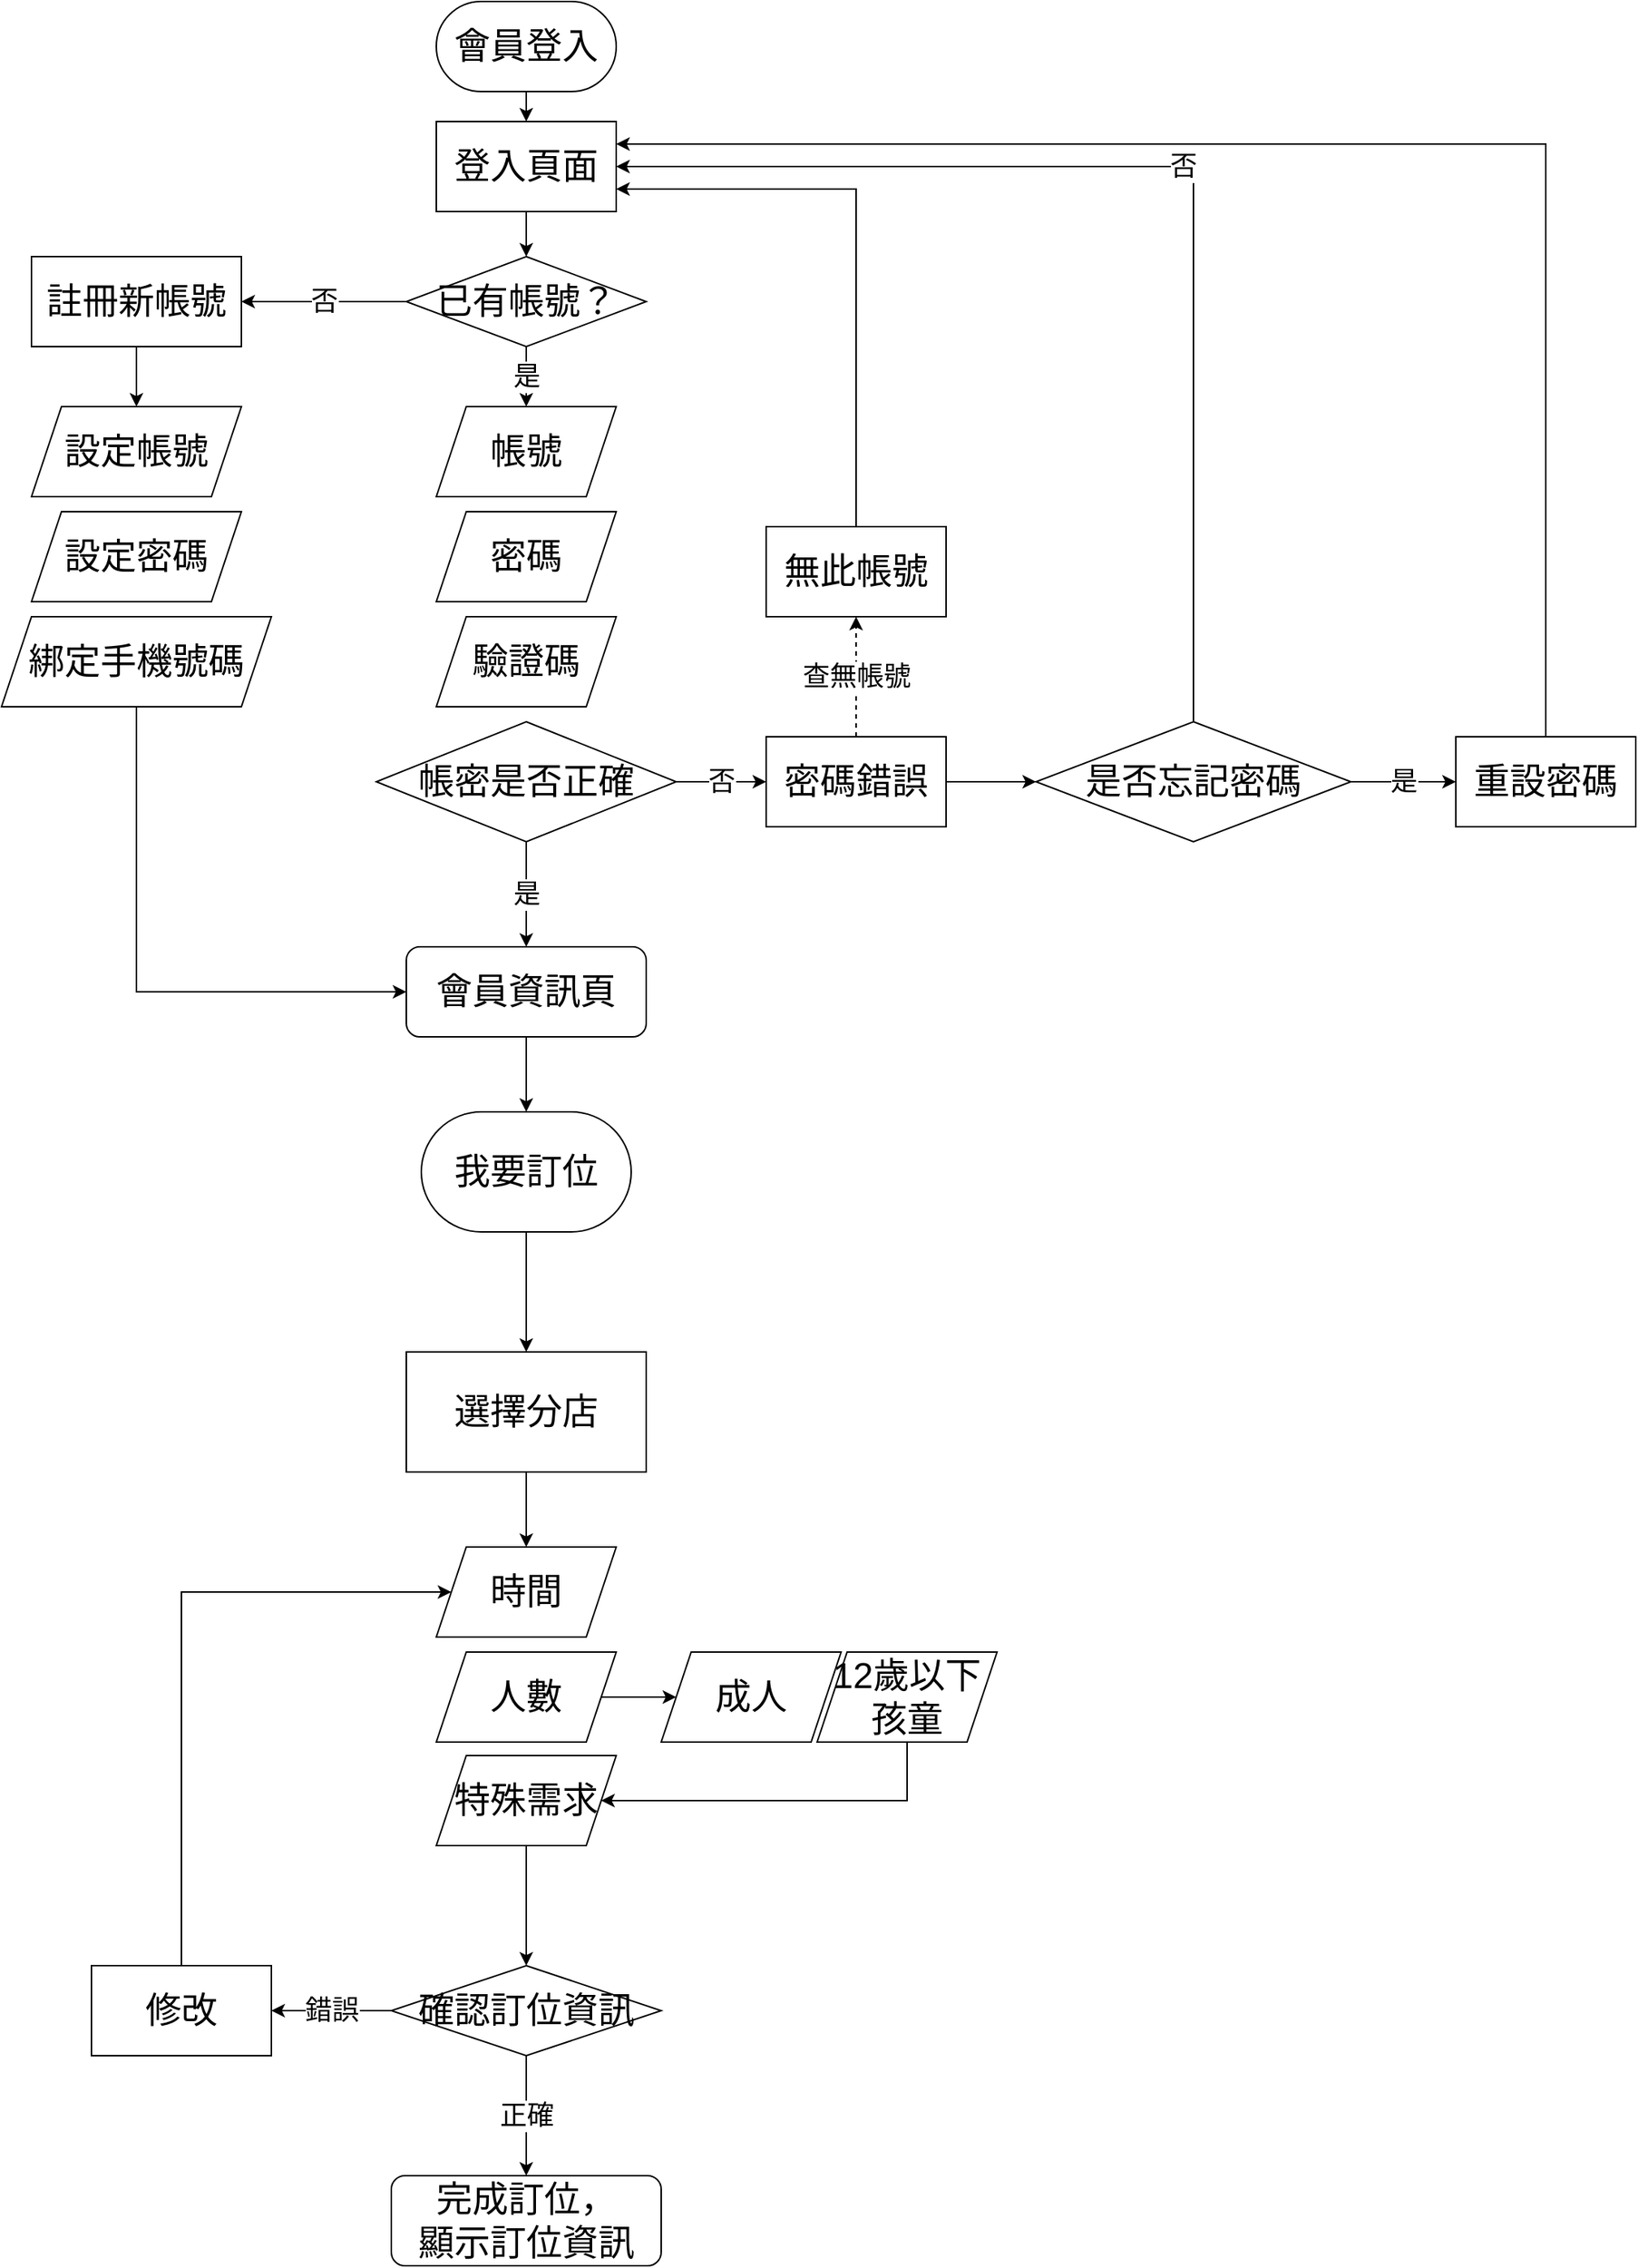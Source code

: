 <mxfile version="21.6.9" type="device">
  <diagram name="第 1 页" id="44M9uRVYmzfqMiuuIYVO">
    <mxGraphModel dx="3695" dy="1480" grid="1" gridSize="10" guides="1" tooltips="1" connect="1" arrows="1" fold="1" page="1" pageScale="1" pageWidth="827" pageHeight="1169" math="0" shadow="0">
      <root>
        <mxCell id="0" />
        <mxCell id="1" parent="0" />
        <mxCell id="rqZsj4YfixruR8fa0PoW-13" value="是" style="edgeStyle=orthogonalEdgeStyle;rounded=0;orthogonalLoop=1;jettySize=auto;html=1;exitX=0.5;exitY=1;exitDx=0;exitDy=0;fontSize=18;verticalAlign=middle;endArrow=classic;endFill=1;" parent="1" source="rqZsj4YfixruR8fa0PoW-8" target="rqZsj4YfixruR8fa0PoW-12" edge="1">
          <mxGeometry relative="1" as="geometry" />
        </mxCell>
        <mxCell id="rqZsj4YfixruR8fa0PoW-4" style="edgeStyle=orthogonalEdgeStyle;rounded=0;orthogonalLoop=1;jettySize=auto;html=1;exitX=0.5;exitY=1;exitDx=0;exitDy=0;entryX=0.5;entryY=0;entryDx=0;entryDy=0;" parent="1" source="rqZsj4YfixruR8fa0PoW-2" target="rqZsj4YfixruR8fa0PoW-3" edge="1">
          <mxGeometry relative="1" as="geometry" />
        </mxCell>
        <mxCell id="rqZsj4YfixruR8fa0PoW-2" value="會員登入" style="rounded=1;whiteSpace=wrap;html=1;arcSize=50;fontSize=24;" parent="1" vertex="1">
          <mxGeometry x="160" width="120" height="60" as="geometry" />
        </mxCell>
        <mxCell id="rqZsj4YfixruR8fa0PoW-9" style="edgeStyle=orthogonalEdgeStyle;rounded=0;orthogonalLoop=1;jettySize=auto;html=1;exitX=0.5;exitY=1;exitDx=0;exitDy=0;" parent="1" source="rqZsj4YfixruR8fa0PoW-3" target="ZCXyd6kbPxeff_Ooy05w-5" edge="1">
          <mxGeometry relative="1" as="geometry" />
        </mxCell>
        <mxCell id="rqZsj4YfixruR8fa0PoW-3" value="登入頁面" style="rounded=0;whiteSpace=wrap;html=1;fontSize=24;" parent="1" vertex="1">
          <mxGeometry x="160" y="80" width="120" height="60" as="geometry" />
        </mxCell>
        <mxCell id="rqZsj4YfixruR8fa0PoW-5" value="帳號" style="shape=parallelogram;perimeter=parallelogramPerimeter;whiteSpace=wrap;html=1;fixedSize=1;fontSize=24;" parent="1" vertex="1">
          <mxGeometry x="160" y="270" width="120" height="60" as="geometry" />
        </mxCell>
        <mxCell id="rqZsj4YfixruR8fa0PoW-6" value="密碼" style="shape=parallelogram;perimeter=parallelogramPerimeter;whiteSpace=wrap;html=1;fixedSize=1;fontSize=24;" parent="1" vertex="1">
          <mxGeometry x="160" y="340" width="120" height="60" as="geometry" />
        </mxCell>
        <mxCell id="rqZsj4YfixruR8fa0PoW-7" value="驗證碼" style="shape=parallelogram;perimeter=parallelogramPerimeter;whiteSpace=wrap;html=1;fixedSize=1;fontSize=24;" parent="1" vertex="1">
          <mxGeometry x="160" y="410" width="120" height="60" as="geometry" />
        </mxCell>
        <mxCell id="ZCXyd6kbPxeff_Ooy05w-3" value="否" style="edgeStyle=orthogonalEdgeStyle;rounded=0;orthogonalLoop=1;jettySize=auto;html=1;exitX=1;exitY=0.5;exitDx=0;exitDy=0;entryX=0;entryY=0.5;entryDx=0;entryDy=0;fontSize=18;" edge="1" parent="1" source="rqZsj4YfixruR8fa0PoW-8" target="ZCXyd6kbPxeff_Ooy05w-2">
          <mxGeometry relative="1" as="geometry" />
        </mxCell>
        <mxCell id="rqZsj4YfixruR8fa0PoW-8" value="帳密是否正確" style="rhombus;whiteSpace=wrap;html=1;fontSize=24;" parent="1" vertex="1">
          <mxGeometry x="120" y="480" width="200" height="80" as="geometry" />
        </mxCell>
        <mxCell id="ZCXyd6kbPxeff_Ooy05w-28" style="edgeStyle=orthogonalEdgeStyle;rounded=0;orthogonalLoop=1;jettySize=auto;html=1;exitX=0.5;exitY=1;exitDx=0;exitDy=0;entryX=0.5;entryY=0;entryDx=0;entryDy=0;" edge="1" parent="1" source="rqZsj4YfixruR8fa0PoW-12" target="ZCXyd6kbPxeff_Ooy05w-26">
          <mxGeometry relative="1" as="geometry" />
        </mxCell>
        <mxCell id="rqZsj4YfixruR8fa0PoW-12" value="會員資訊頁" style="rounded=1;whiteSpace=wrap;html=1;fontSize=24;" parent="1" vertex="1">
          <mxGeometry x="140" y="630" width="160" height="60" as="geometry" />
        </mxCell>
        <mxCell id="ZCXyd6kbPxeff_Ooy05w-15" style="edgeStyle=orthogonalEdgeStyle;rounded=0;orthogonalLoop=1;jettySize=auto;html=1;exitX=1;exitY=0.5;exitDx=0;exitDy=0;entryX=0;entryY=0.5;entryDx=0;entryDy=0;" edge="1" parent="1" source="ZCXyd6kbPxeff_Ooy05w-2" target="ZCXyd6kbPxeff_Ooy05w-14">
          <mxGeometry relative="1" as="geometry" />
        </mxCell>
        <mxCell id="ZCXyd6kbPxeff_Ooy05w-25" value="查無帳號" style="edgeStyle=orthogonalEdgeStyle;rounded=0;orthogonalLoop=1;jettySize=auto;html=1;exitX=0.5;exitY=0;exitDx=0;exitDy=0;entryX=0.5;entryY=1;entryDx=0;entryDy=0;dashed=1;fontSize=18;" edge="1" parent="1" source="ZCXyd6kbPxeff_Ooy05w-2" target="ZCXyd6kbPxeff_Ooy05w-20">
          <mxGeometry relative="1" as="geometry" />
        </mxCell>
        <mxCell id="ZCXyd6kbPxeff_Ooy05w-2" value="密碼錯誤" style="rounded=0;whiteSpace=wrap;html=1;fontSize=24;" vertex="1" parent="1">
          <mxGeometry x="380" y="490" width="120" height="60" as="geometry" />
        </mxCell>
        <mxCell id="ZCXyd6kbPxeff_Ooy05w-6" value="是" style="edgeStyle=orthogonalEdgeStyle;rounded=0;orthogonalLoop=1;jettySize=auto;html=1;exitX=0.5;exitY=1;exitDx=0;exitDy=0;entryX=0.5;entryY=0;entryDx=0;entryDy=0;fontSize=18;" edge="1" parent="1" source="ZCXyd6kbPxeff_Ooy05w-5" target="rqZsj4YfixruR8fa0PoW-5">
          <mxGeometry relative="1" as="geometry" />
        </mxCell>
        <mxCell id="ZCXyd6kbPxeff_Ooy05w-8" value="否" style="edgeStyle=orthogonalEdgeStyle;rounded=0;orthogonalLoop=1;jettySize=auto;html=1;exitX=0;exitY=0.5;exitDx=0;exitDy=0;entryX=1;entryY=0.5;entryDx=0;entryDy=0;fontSize=18;" edge="1" parent="1" source="ZCXyd6kbPxeff_Ooy05w-5" target="ZCXyd6kbPxeff_Ooy05w-7">
          <mxGeometry relative="1" as="geometry" />
        </mxCell>
        <mxCell id="ZCXyd6kbPxeff_Ooy05w-5" value="已有帳號？" style="rounded=0;whiteSpace=wrap;html=1;fontSize=24;shape=rhombus;perimeter=rhombusPerimeter;" vertex="1" parent="1">
          <mxGeometry x="140" y="170" width="160" height="60" as="geometry" />
        </mxCell>
        <mxCell id="ZCXyd6kbPxeff_Ooy05w-12" style="edgeStyle=orthogonalEdgeStyle;rounded=0;orthogonalLoop=1;jettySize=auto;html=1;exitX=0.5;exitY=1;exitDx=0;exitDy=0;entryX=0.5;entryY=0;entryDx=0;entryDy=0;" edge="1" parent="1" source="ZCXyd6kbPxeff_Ooy05w-7" target="ZCXyd6kbPxeff_Ooy05w-9">
          <mxGeometry relative="1" as="geometry" />
        </mxCell>
        <mxCell id="ZCXyd6kbPxeff_Ooy05w-7" value="註冊新帳號" style="rounded=0;whiteSpace=wrap;html=1;fontSize=24;" vertex="1" parent="1">
          <mxGeometry x="-110" y="170" width="140" height="60" as="geometry" />
        </mxCell>
        <mxCell id="ZCXyd6kbPxeff_Ooy05w-9" value="設定帳號" style="shape=parallelogram;perimeter=parallelogramPerimeter;whiteSpace=wrap;html=1;fixedSize=1;fontSize=24;" vertex="1" parent="1">
          <mxGeometry x="-110" y="270" width="140" height="60" as="geometry" />
        </mxCell>
        <mxCell id="ZCXyd6kbPxeff_Ooy05w-10" value="設定密碼" style="shape=parallelogram;perimeter=parallelogramPerimeter;whiteSpace=wrap;html=1;fixedSize=1;fontSize=24;" vertex="1" parent="1">
          <mxGeometry x="-110" y="340" width="140" height="60" as="geometry" />
        </mxCell>
        <mxCell id="ZCXyd6kbPxeff_Ooy05w-13" style="edgeStyle=orthogonalEdgeStyle;rounded=0;orthogonalLoop=1;jettySize=auto;html=1;exitX=0.5;exitY=1;exitDx=0;exitDy=0;entryX=0;entryY=0.5;entryDx=0;entryDy=0;" edge="1" parent="1" source="ZCXyd6kbPxeff_Ooy05w-11" target="rqZsj4YfixruR8fa0PoW-12">
          <mxGeometry relative="1" as="geometry" />
        </mxCell>
        <mxCell id="ZCXyd6kbPxeff_Ooy05w-11" value="綁定手機號碼" style="shape=parallelogram;perimeter=parallelogramPerimeter;whiteSpace=wrap;html=1;fixedSize=1;fontSize=24;" vertex="1" parent="1">
          <mxGeometry x="-130" y="410" width="180" height="60" as="geometry" />
        </mxCell>
        <mxCell id="ZCXyd6kbPxeff_Ooy05w-16" value="否" style="edgeStyle=orthogonalEdgeStyle;rounded=0;orthogonalLoop=1;jettySize=auto;html=1;exitX=0.5;exitY=0;exitDx=0;exitDy=0;entryX=1;entryY=0.5;entryDx=0;entryDy=0;horizontal=1;fontSize=18;" edge="1" parent="1" source="ZCXyd6kbPxeff_Ooy05w-14" target="rqZsj4YfixruR8fa0PoW-3">
          <mxGeometry relative="1" as="geometry" />
        </mxCell>
        <mxCell id="ZCXyd6kbPxeff_Ooy05w-18" value="是" style="edgeStyle=orthogonalEdgeStyle;rounded=0;orthogonalLoop=1;jettySize=auto;html=1;exitX=1;exitY=0.5;exitDx=0;exitDy=0;entryX=0;entryY=0.5;entryDx=0;entryDy=0;fontSize=18;" edge="1" parent="1" source="ZCXyd6kbPxeff_Ooy05w-14" target="ZCXyd6kbPxeff_Ooy05w-17">
          <mxGeometry relative="1" as="geometry" />
        </mxCell>
        <mxCell id="ZCXyd6kbPxeff_Ooy05w-14" value="是否忘記密碼" style="rhombus;whiteSpace=wrap;html=1;fontSize=24;" vertex="1" parent="1">
          <mxGeometry x="560" y="480" width="210" height="80" as="geometry" />
        </mxCell>
        <mxCell id="ZCXyd6kbPxeff_Ooy05w-19" style="edgeStyle=orthogonalEdgeStyle;rounded=0;orthogonalLoop=1;jettySize=auto;html=1;exitX=0.5;exitY=0;exitDx=0;exitDy=0;entryX=1;entryY=0.25;entryDx=0;entryDy=0;" edge="1" parent="1" source="ZCXyd6kbPxeff_Ooy05w-17" target="rqZsj4YfixruR8fa0PoW-3">
          <mxGeometry relative="1" as="geometry" />
        </mxCell>
        <mxCell id="ZCXyd6kbPxeff_Ooy05w-17" value="重設密碼" style="rounded=0;whiteSpace=wrap;html=1;fontSize=24;" vertex="1" parent="1">
          <mxGeometry x="840" y="490" width="120" height="60" as="geometry" />
        </mxCell>
        <mxCell id="ZCXyd6kbPxeff_Ooy05w-24" style="edgeStyle=orthogonalEdgeStyle;rounded=0;orthogonalLoop=1;jettySize=auto;html=1;exitX=0.5;exitY=0;exitDx=0;exitDy=0;entryX=1;entryY=0.75;entryDx=0;entryDy=0;" edge="1" parent="1" source="ZCXyd6kbPxeff_Ooy05w-20" target="rqZsj4YfixruR8fa0PoW-3">
          <mxGeometry relative="1" as="geometry" />
        </mxCell>
        <mxCell id="ZCXyd6kbPxeff_Ooy05w-20" value="無此帳號" style="rounded=0;whiteSpace=wrap;html=1;fontSize=24;" vertex="1" parent="1">
          <mxGeometry x="380" y="350" width="120" height="60" as="geometry" />
        </mxCell>
        <mxCell id="ZCXyd6kbPxeff_Ooy05w-26" value="我要訂位" style="rounded=1;whiteSpace=wrap;html=1;fontSize=24;arcSize=50;" vertex="1" parent="1">
          <mxGeometry x="150" y="740" width="140" height="80" as="geometry" />
        </mxCell>
        <mxCell id="ZCXyd6kbPxeff_Ooy05w-29" value="時間" style="shape=parallelogram;perimeter=parallelogramPerimeter;whiteSpace=wrap;html=1;fixedSize=1;fontSize=24;" vertex="1" parent="1">
          <mxGeometry x="160" y="1030" width="120" height="60" as="geometry" />
        </mxCell>
        <mxCell id="ZCXyd6kbPxeff_Ooy05w-34" style="edgeStyle=orthogonalEdgeStyle;rounded=0;orthogonalLoop=1;jettySize=auto;html=1;exitX=0.5;exitY=1;exitDx=0;exitDy=0;entryX=0.5;entryY=0;entryDx=0;entryDy=0;" edge="1" parent="1" source="ZCXyd6kbPxeff_Ooy05w-32" target="ZCXyd6kbPxeff_Ooy05w-29">
          <mxGeometry relative="1" as="geometry" />
        </mxCell>
        <mxCell id="ZCXyd6kbPxeff_Ooy05w-32" value="選擇分店" style="rounded=0;whiteSpace=wrap;html=1;fontSize=24;" vertex="1" parent="1">
          <mxGeometry x="140" y="900" width="160" height="80" as="geometry" />
        </mxCell>
        <mxCell id="ZCXyd6kbPxeff_Ooy05w-33" value="" style="edgeStyle=orthogonalEdgeStyle;rounded=0;orthogonalLoop=1;jettySize=auto;html=1;" edge="1" parent="1" source="ZCXyd6kbPxeff_Ooy05w-26" target="ZCXyd6kbPxeff_Ooy05w-32">
          <mxGeometry relative="1" as="geometry" />
        </mxCell>
        <mxCell id="ZCXyd6kbPxeff_Ooy05w-40" style="edgeStyle=orthogonalEdgeStyle;rounded=0;orthogonalLoop=1;jettySize=auto;html=1;exitX=1;exitY=0.5;exitDx=0;exitDy=0;entryX=0;entryY=0.5;entryDx=0;entryDy=0;fontFamily=Helvetica;fontSize=24;fontColor=default;" edge="1" parent="1" source="ZCXyd6kbPxeff_Ooy05w-35" target="ZCXyd6kbPxeff_Ooy05w-38">
          <mxGeometry relative="1" as="geometry" />
        </mxCell>
        <mxCell id="ZCXyd6kbPxeff_Ooy05w-35" value="人數" style="shape=parallelogram;perimeter=parallelogramPerimeter;whiteSpace=wrap;html=1;fixedSize=1;fontSize=24;" vertex="1" parent="1">
          <mxGeometry x="160" y="1100" width="120" height="60" as="geometry" />
        </mxCell>
        <mxCell id="ZCXyd6kbPxeff_Ooy05w-38" value="成人" style="shape=parallelogram;perimeter=parallelogramPerimeter;whiteSpace=wrap;html=1;fixedSize=1;rounded=0;strokeColor=default;fontFamily=Helvetica;fontSize=24;fontColor=default;fillColor=default;" vertex="1" parent="1">
          <mxGeometry x="310" y="1100" width="120" height="60" as="geometry" />
        </mxCell>
        <mxCell id="ZCXyd6kbPxeff_Ooy05w-42" style="edgeStyle=orthogonalEdgeStyle;rounded=0;orthogonalLoop=1;jettySize=auto;html=1;exitX=0.5;exitY=1;exitDx=0;exitDy=0;entryX=1;entryY=0.5;entryDx=0;entryDy=0;fontFamily=Helvetica;fontSize=24;fontColor=default;" edge="1" parent="1" source="ZCXyd6kbPxeff_Ooy05w-39" target="ZCXyd6kbPxeff_Ooy05w-41">
          <mxGeometry relative="1" as="geometry">
            <Array as="points">
              <mxPoint x="474" y="1199" />
            </Array>
          </mxGeometry>
        </mxCell>
        <mxCell id="ZCXyd6kbPxeff_Ooy05w-39" value="12歲以下孩童" style="shape=parallelogram;perimeter=parallelogramPerimeter;whiteSpace=wrap;html=1;fixedSize=1;fontSize=24;" vertex="1" parent="1">
          <mxGeometry x="414" y="1100" width="120" height="60" as="geometry" />
        </mxCell>
        <mxCell id="ZCXyd6kbPxeff_Ooy05w-41" value="特殊需求" style="shape=parallelogram;perimeter=parallelogramPerimeter;whiteSpace=wrap;html=1;fixedSize=1;rounded=0;strokeColor=default;fontFamily=Helvetica;fontSize=24;fontColor=default;fillColor=default;" vertex="1" parent="1">
          <mxGeometry x="160" y="1169" width="120" height="60" as="geometry" />
        </mxCell>
        <mxCell id="ZCXyd6kbPxeff_Ooy05w-43" value="確認訂位資訊" style="rounded=0;whiteSpace=wrap;html=1;strokeColor=default;fontFamily=Helvetica;fontSize=24;fontColor=default;fillColor=default;shape=rhombus;perimeter=rhombusPerimeter;" vertex="1" parent="1">
          <mxGeometry x="130" y="1309" width="180" height="60" as="geometry" />
        </mxCell>
        <mxCell id="ZCXyd6kbPxeff_Ooy05w-44" value="" style="edgeStyle=orthogonalEdgeStyle;rounded=0;orthogonalLoop=1;jettySize=auto;html=1;fontFamily=Helvetica;fontSize=24;fontColor=default;" edge="1" parent="1" source="ZCXyd6kbPxeff_Ooy05w-41" target="ZCXyd6kbPxeff_Ooy05w-43">
          <mxGeometry relative="1" as="geometry" />
        </mxCell>
        <mxCell id="ZCXyd6kbPxeff_Ooy05w-49" value="完成訂位，&lt;br&gt;顯示訂位資訊" style="rounded=1;whiteSpace=wrap;html=1;strokeColor=default;fontFamily=Helvetica;fontSize=24;fontColor=default;fillColor=default;" vertex="1" parent="1">
          <mxGeometry x="130" y="1449" width="180" height="60" as="geometry" />
        </mxCell>
        <mxCell id="ZCXyd6kbPxeff_Ooy05w-50" value="正確" style="edgeStyle=orthogonalEdgeStyle;rounded=0;orthogonalLoop=1;jettySize=auto;html=1;fontFamily=Helvetica;fontSize=18;fontColor=default;" edge="1" parent="1" source="ZCXyd6kbPxeff_Ooy05w-43" target="ZCXyd6kbPxeff_Ooy05w-49">
          <mxGeometry relative="1" as="geometry" />
        </mxCell>
        <mxCell id="ZCXyd6kbPxeff_Ooy05w-53" style="edgeStyle=orthogonalEdgeStyle;shape=connector;rounded=0;orthogonalLoop=1;jettySize=auto;html=1;exitX=0.5;exitY=0;exitDx=0;exitDy=0;entryX=0;entryY=0.5;entryDx=0;entryDy=0;labelBackgroundColor=default;strokeColor=default;fontFamily=Helvetica;fontSize=24;fontColor=default;endArrow=classic;" edge="1" parent="1" source="ZCXyd6kbPxeff_Ooy05w-51" target="ZCXyd6kbPxeff_Ooy05w-29">
          <mxGeometry relative="1" as="geometry">
            <Array as="points">
              <mxPoint x="-10" y="1060" />
            </Array>
          </mxGeometry>
        </mxCell>
        <mxCell id="ZCXyd6kbPxeff_Ooy05w-51" value="修改" style="rounded=0;whiteSpace=wrap;html=1;strokeColor=default;fontFamily=Helvetica;fontSize=24;fontColor=default;fillColor=default;" vertex="1" parent="1">
          <mxGeometry x="-70" y="1309" width="120" height="60" as="geometry" />
        </mxCell>
        <mxCell id="ZCXyd6kbPxeff_Ooy05w-52" value="錯誤" style="edgeStyle=orthogonalEdgeStyle;shape=connector;rounded=0;orthogonalLoop=1;jettySize=auto;html=1;labelBackgroundColor=default;strokeColor=default;fontFamily=Helvetica;fontSize=18;fontColor=default;endArrow=classic;" edge="1" parent="1" source="ZCXyd6kbPxeff_Ooy05w-43" target="ZCXyd6kbPxeff_Ooy05w-51">
          <mxGeometry relative="1" as="geometry" />
        </mxCell>
      </root>
    </mxGraphModel>
  </diagram>
</mxfile>

